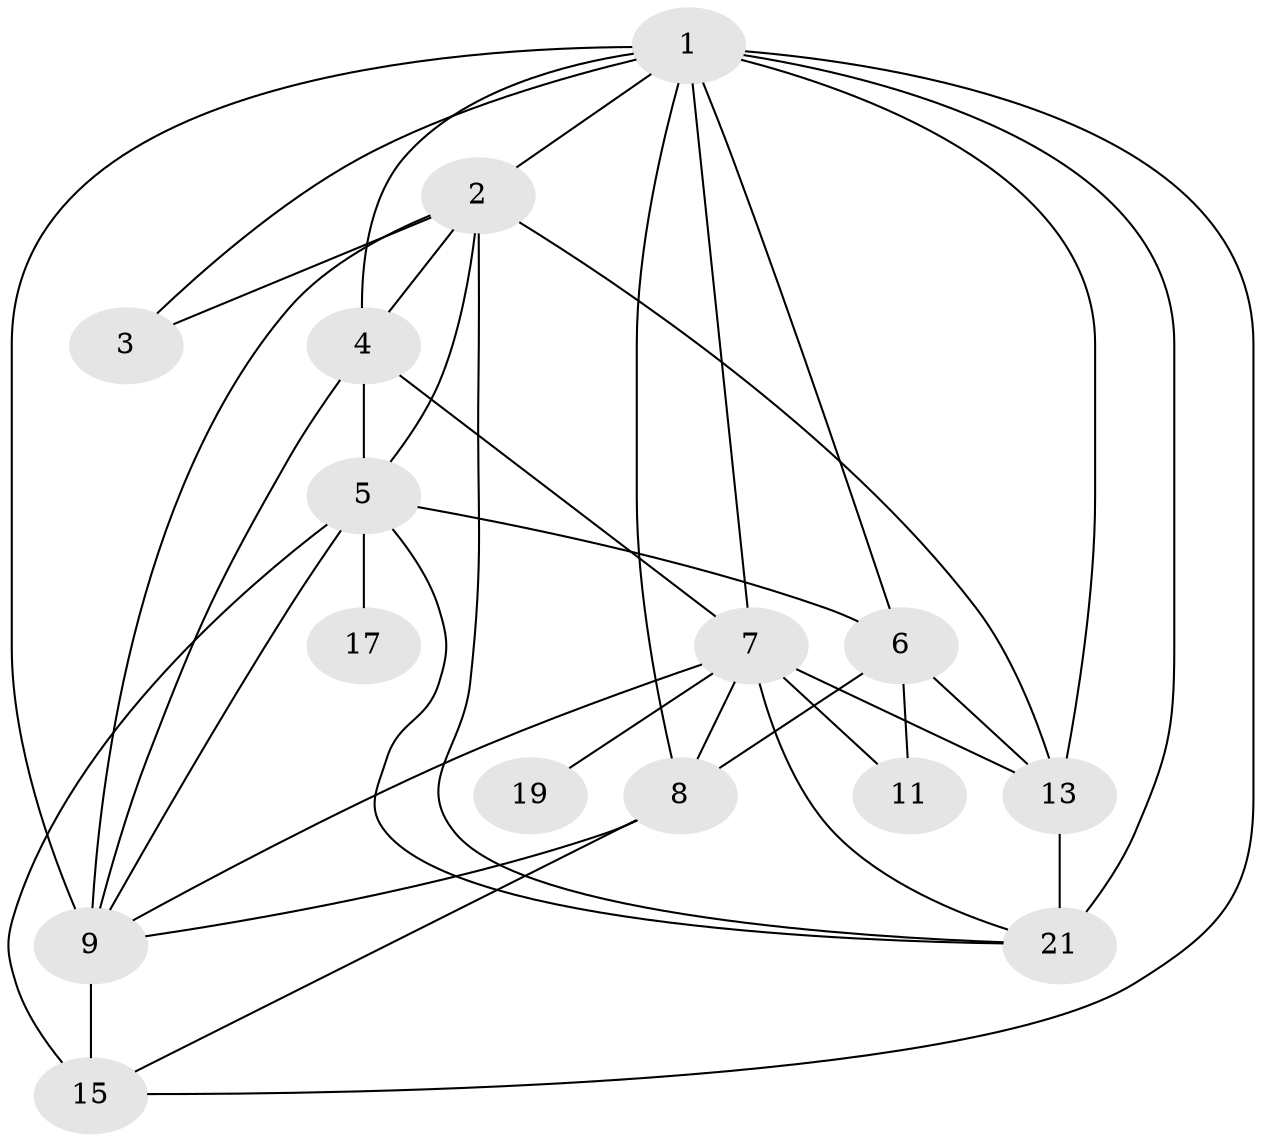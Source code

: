// original degree distribution, {3: 0.2, 6: 0.047058823529411764, 4: 0.15294117647058825, 2: 0.2235294117647059, 5: 0.058823529411764705, 1: 0.1411764705882353, 0: 0.12941176470588237, 7: 0.03529411764705882, 9: 0.011764705882352941}
// Generated by graph-tools (version 1.1) at 2025/47/03/04/25 22:47:58]
// undirected, 15 vertices, 37 edges
graph export_dot {
  node [color=gray90,style=filled];
  1;
  2;
  3;
  4;
  5;
  6;
  7;
  8;
  9;
  11;
  13;
  15;
  17;
  19;
  21;
  1 -- 2 [weight=2.0];
  1 -- 3 [weight=2.0];
  1 -- 4 [weight=2.0];
  1 -- 6 [weight=4.0];
  1 -- 7 [weight=2.0];
  1 -- 8 [weight=1.0];
  1 -- 9 [weight=4.0];
  1 -- 13 [weight=1.0];
  1 -- 15 [weight=1.0];
  1 -- 21 [weight=3.0];
  2 -- 3 [weight=1.0];
  2 -- 4 [weight=1.0];
  2 -- 5 [weight=1.0];
  2 -- 9 [weight=2.0];
  2 -- 13 [weight=1.0];
  2 -- 21 [weight=1.0];
  4 -- 5 [weight=3.0];
  4 -- 7 [weight=1.0];
  4 -- 9 [weight=2.0];
  5 -- 6 [weight=1.0];
  5 -- 9 [weight=1.0];
  5 -- 15 [weight=2.0];
  5 -- 17 [weight=3.0];
  5 -- 21 [weight=1.0];
  6 -- 8 [weight=1.0];
  6 -- 11 [weight=1.0];
  6 -- 13 [weight=1.0];
  7 -- 8 [weight=1.0];
  7 -- 9 [weight=1.0];
  7 -- 11 [weight=1.0];
  7 -- 13 [weight=2.0];
  7 -- 19 [weight=1.0];
  7 -- 21 [weight=1.0];
  8 -- 9 [weight=3.0];
  8 -- 15 [weight=1.0];
  9 -- 15 [weight=1.0];
  13 -- 21 [weight=1.0];
}
